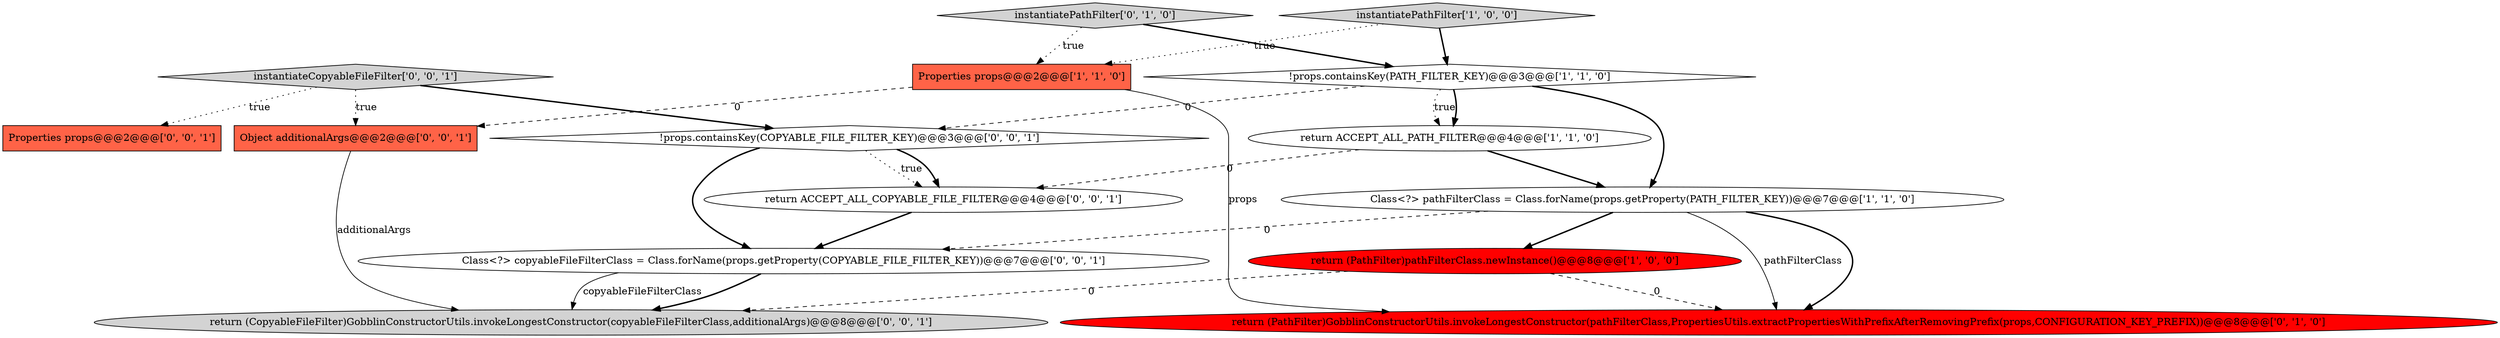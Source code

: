 digraph {
13 [style = filled, label = "!props.containsKey(COPYABLE_FILE_FILTER_KEY)@@@3@@@['0', '0', '1']", fillcolor = white, shape = diamond image = "AAA0AAABBB3BBB"];
11 [style = filled, label = "Class<?> copyableFileFilterClass = Class.forName(props.getProperty(COPYABLE_FILE_FILTER_KEY))@@@7@@@['0', '0', '1']", fillcolor = white, shape = ellipse image = "AAA0AAABBB3BBB"];
6 [style = filled, label = "instantiatePathFilter['0', '1', '0']", fillcolor = lightgray, shape = diamond image = "AAA0AAABBB2BBB"];
8 [style = filled, label = "Properties props@@@2@@@['0', '0', '1']", fillcolor = tomato, shape = box image = "AAA0AAABBB3BBB"];
14 [style = filled, label = "return ACCEPT_ALL_COPYABLE_FILE_FILTER@@@4@@@['0', '0', '1']", fillcolor = white, shape = ellipse image = "AAA0AAABBB3BBB"];
12 [style = filled, label = "Object additionalArgs@@@2@@@['0', '0', '1']", fillcolor = tomato, shape = box image = "AAA0AAABBB3BBB"];
2 [style = filled, label = "instantiatePathFilter['1', '0', '0']", fillcolor = lightgray, shape = diamond image = "AAA0AAABBB1BBB"];
10 [style = filled, label = "return (CopyableFileFilter)GobblinConstructorUtils.invokeLongestConstructor(copyableFileFilterClass,additionalArgs)@@@8@@@['0', '0', '1']", fillcolor = lightgray, shape = ellipse image = "AAA0AAABBB3BBB"];
9 [style = filled, label = "instantiateCopyableFileFilter['0', '0', '1']", fillcolor = lightgray, shape = diamond image = "AAA0AAABBB3BBB"];
0 [style = filled, label = "Properties props@@@2@@@['1', '1', '0']", fillcolor = tomato, shape = box image = "AAA0AAABBB1BBB"];
3 [style = filled, label = "Class<?> pathFilterClass = Class.forName(props.getProperty(PATH_FILTER_KEY))@@@7@@@['1', '1', '0']", fillcolor = white, shape = ellipse image = "AAA0AAABBB1BBB"];
7 [style = filled, label = "return (PathFilter)GobblinConstructorUtils.invokeLongestConstructor(pathFilterClass,PropertiesUtils.extractPropertiesWithPrefixAfterRemovingPrefix(props,CONFIGURATION_KEY_PREFIX))@@@8@@@['0', '1', '0']", fillcolor = red, shape = ellipse image = "AAA1AAABBB2BBB"];
4 [style = filled, label = "return (PathFilter)pathFilterClass.newInstance()@@@8@@@['1', '0', '0']", fillcolor = red, shape = ellipse image = "AAA1AAABBB1BBB"];
5 [style = filled, label = "!props.containsKey(PATH_FILTER_KEY)@@@3@@@['1', '1', '0']", fillcolor = white, shape = diamond image = "AAA0AAABBB1BBB"];
1 [style = filled, label = "return ACCEPT_ALL_PATH_FILTER@@@4@@@['1', '1', '0']", fillcolor = white, shape = ellipse image = "AAA0AAABBB1BBB"];
0->7 [style = solid, label="props"];
5->3 [style = bold, label=""];
5->13 [style = dashed, label="0"];
12->10 [style = solid, label="additionalArgs"];
9->12 [style = dotted, label="true"];
2->0 [style = dotted, label="true"];
1->14 [style = dashed, label="0"];
5->1 [style = dotted, label="true"];
1->3 [style = bold, label=""];
0->12 [style = dashed, label="0"];
3->4 [style = bold, label=""];
13->11 [style = bold, label=""];
9->8 [style = dotted, label="true"];
5->1 [style = bold, label=""];
6->5 [style = bold, label=""];
3->7 [style = bold, label=""];
11->10 [style = bold, label=""];
4->7 [style = dashed, label="0"];
3->7 [style = solid, label="pathFilterClass"];
6->0 [style = dotted, label="true"];
4->10 [style = dashed, label="0"];
13->14 [style = dotted, label="true"];
14->11 [style = bold, label=""];
13->14 [style = bold, label=""];
3->11 [style = dashed, label="0"];
11->10 [style = solid, label="copyableFileFilterClass"];
2->5 [style = bold, label=""];
9->13 [style = bold, label=""];
}
